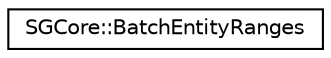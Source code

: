 digraph "Graphical Class Hierarchy"
{
 // LATEX_PDF_SIZE
  edge [fontname="Helvetica",fontsize="10",labelfontname="Helvetica",labelfontsize="10"];
  node [fontname="Helvetica",fontsize="10",shape=record];
  rankdir="LR";
  Node0 [label="SGCore::BatchEntityRanges",height=0.2,width=0.4,color="black", fillcolor="white", style="filled",URL="$structSGCore_1_1BatchEntityRanges.html",tooltip=" "];
}
